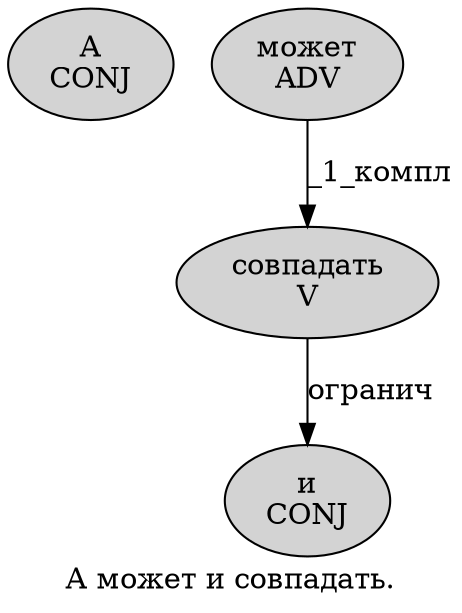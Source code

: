 digraph SENTENCE_4921 {
	graph [label="А может и совпадать."]
	node [style=filled]
		0 [label="А
CONJ" color="" fillcolor=lightgray penwidth=1 shape=ellipse]
		1 [label="может
ADV" color="" fillcolor=lightgray penwidth=1 shape=ellipse]
		2 [label="и
CONJ" color="" fillcolor=lightgray penwidth=1 shape=ellipse]
		3 [label="совпадать
V" color="" fillcolor=lightgray penwidth=1 shape=ellipse]
			1 -> 3 [label="_1_компл"]
			3 -> 2 [label="огранич"]
}